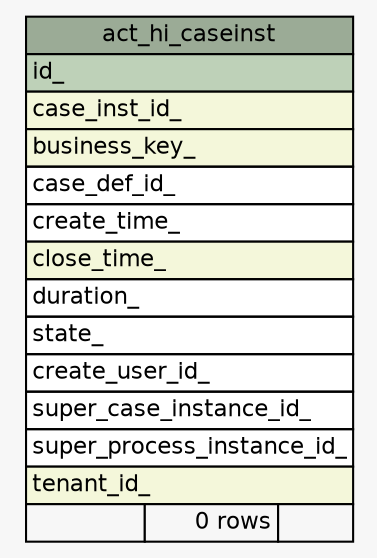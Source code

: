 // dot 2.43.0 on Linux 5.15.0-1033-azure
// SchemaSpy rev Unknown
digraph "act_hi_caseinst" {
  graph [
    rankdir="RL"
    bgcolor="#f7f7f7"
    nodesep="0.18"
    ranksep="0.46"
    fontname="Helvetica"
    fontsize="11"
  ];
  node [
    fontname="Helvetica"
    fontsize="11"
    shape="plaintext"
  ];
  edge [
    arrowsize="0.8"
  ];
  "act_hi_caseinst" [
    label=<
    <TABLE BORDER="0" CELLBORDER="1" CELLSPACING="0" BGCOLOR="#ffffff">
      <TR><TD COLSPAN="3" BGCOLOR="#9bab96" ALIGN="CENTER">act_hi_caseinst</TD></TR>
      <TR><TD PORT="id_" COLSPAN="3" BGCOLOR="#bed1b8" ALIGN="LEFT">id_</TD></TR>
      <TR><TD PORT="case_inst_id_" COLSPAN="3" BGCOLOR="#f4f7da" ALIGN="LEFT">case_inst_id_</TD></TR>
      <TR><TD PORT="business_key_" COLSPAN="3" BGCOLOR="#f4f7da" ALIGN="LEFT">business_key_</TD></TR>
      <TR><TD PORT="case_def_id_" COLSPAN="3" ALIGN="LEFT">case_def_id_</TD></TR>
      <TR><TD PORT="create_time_" COLSPAN="3" ALIGN="LEFT">create_time_</TD></TR>
      <TR><TD PORT="close_time_" COLSPAN="3" BGCOLOR="#f4f7da" ALIGN="LEFT">close_time_</TD></TR>
      <TR><TD PORT="duration_" COLSPAN="3" ALIGN="LEFT">duration_</TD></TR>
      <TR><TD PORT="state_" COLSPAN="3" ALIGN="LEFT">state_</TD></TR>
      <TR><TD PORT="create_user_id_" COLSPAN="3" ALIGN="LEFT">create_user_id_</TD></TR>
      <TR><TD PORT="super_case_instance_id_" COLSPAN="3" ALIGN="LEFT">super_case_instance_id_</TD></TR>
      <TR><TD PORT="super_process_instance_id_" COLSPAN="3" ALIGN="LEFT">super_process_instance_id_</TD></TR>
      <TR><TD PORT="tenant_id_" COLSPAN="3" BGCOLOR="#f4f7da" ALIGN="LEFT">tenant_id_</TD></TR>
      <TR><TD ALIGN="LEFT" BGCOLOR="#f7f7f7">  </TD><TD ALIGN="RIGHT" BGCOLOR="#f7f7f7">0 rows</TD><TD ALIGN="RIGHT" BGCOLOR="#f7f7f7">  </TD></TR>
    </TABLE>>
    URL="tables/act_hi_caseinst.html"
    tooltip="act_hi_caseinst"
  ];
}
